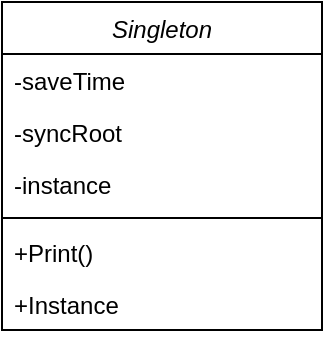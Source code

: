 <mxfile version="14.8.4" type="github" pages="6">
  <diagram id="C5RBs43oDa-KdzZeNtuy" name="Singleton">
    <mxGraphModel dx="1422" dy="794" grid="1" gridSize="10" guides="1" tooltips="1" connect="1" arrows="1" fold="1" page="1" pageScale="1" pageWidth="827" pageHeight="1169" math="0" shadow="0">
      <root>
        <mxCell id="WIyWlLk6GJQsqaUBKTNV-0" />
        <mxCell id="WIyWlLk6GJQsqaUBKTNV-1" parent="WIyWlLk6GJQsqaUBKTNV-0" />
        <mxCell id="zkfFHV4jXpPFQw0GAbJ--0" value="Singleton" style="swimlane;fontStyle=2;align=center;verticalAlign=top;childLayout=stackLayout;horizontal=1;startSize=26;horizontalStack=0;resizeParent=1;resizeLast=0;collapsible=1;marginBottom=0;rounded=0;shadow=0;strokeWidth=1;" parent="WIyWlLk6GJQsqaUBKTNV-1" vertex="1">
          <mxGeometry x="220" y="120" width="160" height="164" as="geometry">
            <mxRectangle x="230" y="140" width="160" height="26" as="alternateBounds" />
          </mxGeometry>
        </mxCell>
        <mxCell id="zkfFHV4jXpPFQw0GAbJ--1" value="-saveTime" style="text;align=left;verticalAlign=top;spacingLeft=4;spacingRight=4;overflow=hidden;rotatable=0;points=[[0,0.5],[1,0.5]];portConstraint=eastwest;" parent="zkfFHV4jXpPFQw0GAbJ--0" vertex="1">
          <mxGeometry y="26" width="160" height="26" as="geometry" />
        </mxCell>
        <mxCell id="JNXzacINeJs42wGsIOcy-0" value="-syncRoot" style="text;align=left;verticalAlign=top;spacingLeft=4;spacingRight=4;overflow=hidden;rotatable=0;points=[[0,0.5],[1,0.5]];portConstraint=eastwest;" parent="zkfFHV4jXpPFQw0GAbJ--0" vertex="1">
          <mxGeometry y="52" width="160" height="26" as="geometry" />
        </mxCell>
        <mxCell id="JNXzacINeJs42wGsIOcy-1" value="-instance" style="text;align=left;verticalAlign=top;spacingLeft=4;spacingRight=4;overflow=hidden;rotatable=0;points=[[0,0.5],[1,0.5]];portConstraint=eastwest;" parent="zkfFHV4jXpPFQw0GAbJ--0" vertex="1">
          <mxGeometry y="78" width="160" height="26" as="geometry" />
        </mxCell>
        <mxCell id="zkfFHV4jXpPFQw0GAbJ--4" value="" style="line;html=1;strokeWidth=1;align=left;verticalAlign=middle;spacingTop=-1;spacingLeft=3;spacingRight=3;rotatable=0;labelPosition=right;points=[];portConstraint=eastwest;" parent="zkfFHV4jXpPFQw0GAbJ--0" vertex="1">
          <mxGeometry y="104" width="160" height="8" as="geometry" />
        </mxCell>
        <mxCell id="zkfFHV4jXpPFQw0GAbJ--5" value="+Print()" style="text;align=left;verticalAlign=top;spacingLeft=4;spacingRight=4;overflow=hidden;rotatable=0;points=[[0,0.5],[1,0.5]];portConstraint=eastwest;" parent="zkfFHV4jXpPFQw0GAbJ--0" vertex="1">
          <mxGeometry y="112" width="160" height="26" as="geometry" />
        </mxCell>
        <mxCell id="JNXzacINeJs42wGsIOcy-2" value="+Instance" style="text;align=left;verticalAlign=top;spacingLeft=4;spacingRight=4;overflow=hidden;rotatable=0;points=[[0,0.5],[1,0.5]];portConstraint=eastwest;" parent="zkfFHV4jXpPFQw0GAbJ--0" vertex="1">
          <mxGeometry y="138" width="160" height="26" as="geometry" />
        </mxCell>
      </root>
    </mxGraphModel>
  </diagram>
  <diagram id="SrLaRqahK1l3UyqGNRpX" name="Command">
    <mxGraphModel dx="1422" dy="794" grid="1" gridSize="10" guides="1" tooltips="1" connect="1" arrows="1" fold="1" page="1" pageScale="1" pageWidth="827" pageHeight="1169" math="0" shadow="0">
      <root>
        <mxCell id="MGdW1ZvmIeZgl05iG-73-0" />
        <mxCell id="MGdW1ZvmIeZgl05iG-73-1" parent="MGdW1ZvmIeZgl05iG-73-0" />
        <mxCell id="MGdW1ZvmIeZgl05iG-73-2" value="Document&#xa;" style="swimlane;fontStyle=2;align=center;verticalAlign=top;childLayout=stackLayout;horizontal=1;startSize=26;horizontalStack=0;resizeParent=1;resizeLast=0;collapsible=1;marginBottom=0;rounded=0;shadow=0;strokeWidth=1;" parent="MGdW1ZvmIeZgl05iG-73-1" vertex="1">
          <mxGeometry x="245" y="230" width="160" height="112" as="geometry">
            <mxRectangle x="230" y="140" width="160" height="26" as="alternateBounds" />
          </mxGeometry>
        </mxCell>
        <mxCell id="MGdW1ZvmIeZgl05iG-73-3" value="" style="line;html=1;strokeWidth=1;align=left;verticalAlign=middle;spacingTop=-1;spacingLeft=3;spacingRight=3;rotatable=0;labelPosition=right;points=[];portConstraint=eastwest;" parent="MGdW1ZvmIeZgl05iG-73-2" vertex="1">
          <mxGeometry y="26" width="160" height="8" as="geometry" />
        </mxCell>
        <mxCell id="MGdW1ZvmIeZgl05iG-73-4" value="+Open()" style="text;align=left;verticalAlign=top;spacingLeft=4;spacingRight=4;overflow=hidden;rotatable=0;points=[[0,0.5],[1,0.5]];portConstraint=eastwest;" parent="MGdW1ZvmIeZgl05iG-73-2" vertex="1">
          <mxGeometry y="34" width="160" height="26" as="geometry" />
        </mxCell>
        <mxCell id="MGdW1ZvmIeZgl05iG-73-5" value="+Save()&#xa;" style="text;align=left;verticalAlign=top;spacingLeft=4;spacingRight=4;overflow=hidden;rotatable=0;points=[[0,0.5],[1,0.5]];portConstraint=eastwest;" parent="MGdW1ZvmIeZgl05iG-73-2" vertex="1">
          <mxGeometry y="60" width="160" height="26" as="geometry" />
        </mxCell>
        <mxCell id="MGdW1ZvmIeZgl05iG-73-6" value="+Close()&#xa;" style="text;align=left;verticalAlign=top;spacingLeft=4;spacingRight=4;overflow=hidden;rotatable=0;points=[[0,0.5],[1,0.5]];portConstraint=eastwest;" parent="MGdW1ZvmIeZgl05iG-73-2" vertex="1">
          <mxGeometry y="86" width="160" height="26" as="geometry" />
        </mxCell>
        <mxCell id="MGdW1ZvmIeZgl05iG-73-7" value="«interface»&#xa;ICommand" style="swimlane;fontStyle=2;align=center;verticalAlign=top;childLayout=stackLayout;horizontal=1;startSize=40;horizontalStack=0;resizeParent=1;resizeLast=0;collapsible=1;marginBottom=0;rounded=0;shadow=0;strokeWidth=1;" parent="MGdW1ZvmIeZgl05iG-73-1" vertex="1">
          <mxGeometry x="245" y="360" width="160" height="80" as="geometry">
            <mxRectangle x="230" y="140" width="160" height="26" as="alternateBounds" />
          </mxGeometry>
        </mxCell>
        <mxCell id="MGdW1ZvmIeZgl05iG-73-8" value="" style="line;html=1;strokeWidth=1;align=left;verticalAlign=middle;spacingTop=-1;spacingLeft=3;spacingRight=3;rotatable=0;labelPosition=right;points=[];portConstraint=eastwest;" parent="MGdW1ZvmIeZgl05iG-73-7" vertex="1">
          <mxGeometry y="40" width="160" height="8" as="geometry" />
        </mxCell>
        <mxCell id="MGdW1ZvmIeZgl05iG-73-9" value="Execute()" style="text;align=left;verticalAlign=top;spacingLeft=4;spacingRight=4;overflow=hidden;rotatable=0;points=[[0,0.5],[1,0.5]];portConstraint=eastwest;" parent="MGdW1ZvmIeZgl05iG-73-7" vertex="1">
          <mxGeometry y="48" width="160" height="26" as="geometry" />
        </mxCell>
        <mxCell id="MGdW1ZvmIeZgl05iG-73-10" value="OpenCommand" style="swimlane;fontStyle=2;align=center;verticalAlign=top;childLayout=stackLayout;horizontal=1;startSize=26;horizontalStack=0;resizeParent=1;resizeLast=0;collapsible=1;marginBottom=0;rounded=0;shadow=0;strokeWidth=1;" parent="MGdW1ZvmIeZgl05iG-73-1" vertex="1">
          <mxGeometry x="60" y="560" width="170" height="120" as="geometry">
            <mxRectangle x="230" y="140" width="160" height="26" as="alternateBounds" />
          </mxGeometry>
        </mxCell>
        <mxCell id="MGdW1ZvmIeZgl05iG-73-11" value="-document: Document" style="text;align=left;verticalAlign=top;spacingLeft=4;spacingRight=4;overflow=hidden;rotatable=0;points=[[0,0.5],[1,0.5]];portConstraint=eastwest;" parent="MGdW1ZvmIeZgl05iG-73-10" vertex="1">
          <mxGeometry y="26" width="170" height="26" as="geometry" />
        </mxCell>
        <mxCell id="MGdW1ZvmIeZgl05iG-73-12" value="" style="line;html=1;strokeWidth=1;align=left;verticalAlign=middle;spacingTop=-1;spacingLeft=3;spacingRight=3;rotatable=0;labelPosition=right;points=[];portConstraint=eastwest;" parent="MGdW1ZvmIeZgl05iG-73-10" vertex="1">
          <mxGeometry y="52" width="170" height="8" as="geometry" />
        </mxCell>
        <mxCell id="MGdW1ZvmIeZgl05iG-73-13" value="+OpenCommand(Document)" style="text;align=left;verticalAlign=top;spacingLeft=4;spacingRight=4;overflow=hidden;rotatable=0;points=[[0,0.5],[1,0.5]];portConstraint=eastwest;" parent="MGdW1ZvmIeZgl05iG-73-10" vertex="1">
          <mxGeometry y="60" width="170" height="26" as="geometry" />
        </mxCell>
        <mxCell id="MGdW1ZvmIeZgl05iG-73-14" value="+Execute()" style="text;align=left;verticalAlign=top;spacingLeft=4;spacingRight=4;overflow=hidden;rotatable=0;points=[[0,0.5],[1,0.5]];portConstraint=eastwest;" parent="MGdW1ZvmIeZgl05iG-73-10" vertex="1">
          <mxGeometry y="86" width="170" height="26" as="geometry" />
        </mxCell>
        <mxCell id="MGdW1ZvmIeZgl05iG-73-15" value="SaveCommand" style="swimlane;fontStyle=2;align=center;verticalAlign=top;childLayout=stackLayout;horizontal=1;startSize=26;horizontalStack=0;resizeParent=1;resizeLast=0;collapsible=1;marginBottom=0;rounded=0;shadow=0;strokeWidth=1;" parent="MGdW1ZvmIeZgl05iG-73-1" vertex="1">
          <mxGeometry x="240" y="560" width="170" height="120" as="geometry">
            <mxRectangle x="230" y="140" width="160" height="26" as="alternateBounds" />
          </mxGeometry>
        </mxCell>
        <mxCell id="MGdW1ZvmIeZgl05iG-73-16" value="-document: Document" style="text;align=left;verticalAlign=top;spacingLeft=4;spacingRight=4;overflow=hidden;rotatable=0;points=[[0,0.5],[1,0.5]];portConstraint=eastwest;" parent="MGdW1ZvmIeZgl05iG-73-15" vertex="1">
          <mxGeometry y="26" width="170" height="26" as="geometry" />
        </mxCell>
        <mxCell id="MGdW1ZvmIeZgl05iG-73-17" value="" style="line;html=1;strokeWidth=1;align=left;verticalAlign=middle;spacingTop=-1;spacingLeft=3;spacingRight=3;rotatable=0;labelPosition=right;points=[];portConstraint=eastwest;" parent="MGdW1ZvmIeZgl05iG-73-15" vertex="1">
          <mxGeometry y="52" width="170" height="8" as="geometry" />
        </mxCell>
        <mxCell id="MGdW1ZvmIeZgl05iG-73-18" value="+OpenCommand(Document)" style="text;align=left;verticalAlign=top;spacingLeft=4;spacingRight=4;overflow=hidden;rotatable=0;points=[[0,0.5],[1,0.5]];portConstraint=eastwest;" parent="MGdW1ZvmIeZgl05iG-73-15" vertex="1">
          <mxGeometry y="60" width="170" height="26" as="geometry" />
        </mxCell>
        <mxCell id="MGdW1ZvmIeZgl05iG-73-19" value="+Execute()" style="text;align=left;verticalAlign=top;spacingLeft=4;spacingRight=4;overflow=hidden;rotatable=0;points=[[0,0.5],[1,0.5]];portConstraint=eastwest;" parent="MGdW1ZvmIeZgl05iG-73-15" vertex="1">
          <mxGeometry y="86" width="170" height="26" as="geometry" />
        </mxCell>
        <mxCell id="MGdW1ZvmIeZgl05iG-73-20" value="CloseCommand" style="swimlane;fontStyle=2;align=center;verticalAlign=top;childLayout=stackLayout;horizontal=1;startSize=26;horizontalStack=0;resizeParent=1;resizeLast=0;collapsible=1;marginBottom=0;rounded=0;shadow=0;strokeWidth=1;" parent="MGdW1ZvmIeZgl05iG-73-1" vertex="1">
          <mxGeometry x="430" y="560" width="170" height="120" as="geometry">
            <mxRectangle x="230" y="140" width="160" height="26" as="alternateBounds" />
          </mxGeometry>
        </mxCell>
        <mxCell id="MGdW1ZvmIeZgl05iG-73-21" value="-document: Document" style="text;align=left;verticalAlign=top;spacingLeft=4;spacingRight=4;overflow=hidden;rotatable=0;points=[[0,0.5],[1,0.5]];portConstraint=eastwest;" parent="MGdW1ZvmIeZgl05iG-73-20" vertex="1">
          <mxGeometry y="26" width="170" height="26" as="geometry" />
        </mxCell>
        <mxCell id="MGdW1ZvmIeZgl05iG-73-22" value="" style="line;html=1;strokeWidth=1;align=left;verticalAlign=middle;spacingTop=-1;spacingLeft=3;spacingRight=3;rotatable=0;labelPosition=right;points=[];portConstraint=eastwest;" parent="MGdW1ZvmIeZgl05iG-73-20" vertex="1">
          <mxGeometry y="52" width="170" height="8" as="geometry" />
        </mxCell>
        <mxCell id="MGdW1ZvmIeZgl05iG-73-23" value="+OpenCommand(Document)" style="text;align=left;verticalAlign=top;spacingLeft=4;spacingRight=4;overflow=hidden;rotatable=0;points=[[0,0.5],[1,0.5]];portConstraint=eastwest;" parent="MGdW1ZvmIeZgl05iG-73-20" vertex="1">
          <mxGeometry y="60" width="170" height="26" as="geometry" />
        </mxCell>
        <mxCell id="MGdW1ZvmIeZgl05iG-73-24" value="+Execute()" style="text;align=left;verticalAlign=top;spacingLeft=4;spacingRight=4;overflow=hidden;rotatable=0;points=[[0,0.5],[1,0.5]];portConstraint=eastwest;" parent="MGdW1ZvmIeZgl05iG-73-20" vertex="1">
          <mxGeometry y="86" width="170" height="26" as="geometry" />
        </mxCell>
        <mxCell id="MGdW1ZvmIeZgl05iG-73-25" value="MenuOptions" style="swimlane;fontStyle=2;align=center;verticalAlign=top;childLayout=stackLayout;horizontal=1;startSize=26;horizontalStack=0;resizeParent=1;resizeLast=0;collapsible=1;marginBottom=0;rounded=0;shadow=0;strokeWidth=1;" parent="MGdW1ZvmIeZgl05iG-73-1" vertex="1">
          <mxGeometry x="30" y="305" width="170" height="190" as="geometry">
            <mxRectangle x="230" y="140" width="160" height="26" as="alternateBounds" />
          </mxGeometry>
        </mxCell>
        <mxCell id="MGdW1ZvmIeZgl05iG-73-26" value="-openCommand: ICommand" style="text;align=left;verticalAlign=top;spacingLeft=4;spacingRight=4;overflow=hidden;rotatable=0;points=[[0,0.5],[1,0.5]];portConstraint=eastwest;" parent="MGdW1ZvmIeZgl05iG-73-25" vertex="1">
          <mxGeometry y="26" width="170" height="26" as="geometry" />
        </mxCell>
        <mxCell id="MGdW1ZvmIeZgl05iG-73-27" value="-saveCommand: ICommand" style="text;align=left;verticalAlign=top;spacingLeft=4;spacingRight=4;overflow=hidden;rotatable=0;points=[[0,0.5],[1,0.5]];portConstraint=eastwest;" parent="MGdW1ZvmIeZgl05iG-73-25" vertex="1">
          <mxGeometry y="52" width="170" height="26" as="geometry" />
        </mxCell>
        <mxCell id="MGdW1ZvmIeZgl05iG-73-28" value="-closeCommand: ICommand" style="text;align=left;verticalAlign=top;spacingLeft=4;spacingRight=4;overflow=hidden;rotatable=0;points=[[0,0.5],[1,0.5]];portConstraint=eastwest;" parent="MGdW1ZvmIeZgl05iG-73-25" vertex="1">
          <mxGeometry y="78" width="170" height="26" as="geometry" />
        </mxCell>
        <mxCell id="MGdW1ZvmIeZgl05iG-73-29" value="" style="line;html=1;strokeWidth=1;align=left;verticalAlign=middle;spacingTop=-1;spacingLeft=3;spacingRight=3;rotatable=0;labelPosition=right;points=[];portConstraint=eastwest;" parent="MGdW1ZvmIeZgl05iG-73-25" vertex="1">
          <mxGeometry y="104" width="170" height="8" as="geometry" />
        </mxCell>
        <mxCell id="MGdW1ZvmIeZgl05iG-73-30" value="+clickOpen()" style="text;align=left;verticalAlign=top;spacingLeft=4;spacingRight=4;overflow=hidden;rotatable=0;points=[[0,0.5],[1,0.5]];portConstraint=eastwest;" parent="MGdW1ZvmIeZgl05iG-73-25" vertex="1">
          <mxGeometry y="112" width="170" height="26" as="geometry" />
        </mxCell>
        <mxCell id="MGdW1ZvmIeZgl05iG-73-31" value="+clickSave()" style="text;align=left;verticalAlign=top;spacingLeft=4;spacingRight=4;overflow=hidden;rotatable=0;points=[[0,0.5],[1,0.5]];portConstraint=eastwest;" parent="MGdW1ZvmIeZgl05iG-73-25" vertex="1">
          <mxGeometry y="138" width="170" height="26" as="geometry" />
        </mxCell>
        <mxCell id="MGdW1ZvmIeZgl05iG-73-32" value="+clickClose()" style="text;align=left;verticalAlign=top;spacingLeft=4;spacingRight=4;overflow=hidden;rotatable=0;points=[[0,0.5],[1,0.5]];portConstraint=eastwest;" parent="MGdW1ZvmIeZgl05iG-73-25" vertex="1">
          <mxGeometry y="164" width="170" height="26" as="geometry" />
        </mxCell>
        <mxCell id="S-EJR7NQrCfKEABUFa2e-45" value="" style="endArrow=block;endSize=16;endFill=0;html=1;entryX=0.5;entryY=1;entryDx=0;entryDy=0;" parent="MGdW1ZvmIeZgl05iG-73-1" target="MGdW1ZvmIeZgl05iG-73-7" edge="1">
          <mxGeometry width="160" relative="1" as="geometry">
            <mxPoint x="324.5" y="560" as="sourcePoint" />
            <mxPoint x="324.5" y="492" as="targetPoint" />
            <Array as="points" />
          </mxGeometry>
        </mxCell>
        <mxCell id="S-EJR7NQrCfKEABUFa2e-50" value="" style="endArrow=none;html=1;exitX=0.5;exitY=0;exitDx=0;exitDy=0;" parent="MGdW1ZvmIeZgl05iG-73-1" source="MGdW1ZvmIeZgl05iG-73-10" edge="1">
          <mxGeometry width="50" height="50" relative="1" as="geometry">
            <mxPoint x="200" y="520" as="sourcePoint" />
            <mxPoint x="330" y="530" as="targetPoint" />
            <Array as="points">
              <mxPoint x="145" y="530" />
            </Array>
          </mxGeometry>
        </mxCell>
        <mxCell id="S-EJR7NQrCfKEABUFa2e-51" value="" style="endArrow=none;html=1;exitX=0.5;exitY=0;exitDx=0;exitDy=0;" parent="MGdW1ZvmIeZgl05iG-73-1" source="MGdW1ZvmIeZgl05iG-73-20" edge="1">
          <mxGeometry width="50" height="50" relative="1" as="geometry">
            <mxPoint x="210" y="570" as="sourcePoint" />
            <mxPoint x="320" y="530" as="targetPoint" />
            <Array as="points">
              <mxPoint x="515" y="530" />
            </Array>
          </mxGeometry>
        </mxCell>
        <mxCell id="S-EJR7NQrCfKEABUFa2e-55" value="" style="endArrow=classic;html=1;entryX=0;entryY=0.5;entryDx=0;entryDy=0;" parent="MGdW1ZvmIeZgl05iG-73-1" target="MGdW1ZvmIeZgl05iG-73-7" edge="1">
          <mxGeometry width="50" height="50" relative="1" as="geometry">
            <mxPoint x="200" y="400" as="sourcePoint" />
            <mxPoint x="580" y="360" as="targetPoint" />
          </mxGeometry>
        </mxCell>
        <mxCell id="S-EJR7NQrCfKEABUFa2e-56" value="" style="endArrow=classic;html=1;entryX=0;entryY=0.5;entryDx=0;entryDy=0;exitX=1;exitY=0.5;exitDx=0;exitDy=0;" parent="MGdW1ZvmIeZgl05iG-73-1" source="MGdW1ZvmIeZgl05iG-73-28" target="MGdW1ZvmIeZgl05iG-73-5" edge="1">
          <mxGeometry width="50" height="50" relative="1" as="geometry">
            <mxPoint x="210" y="410" as="sourcePoint" />
            <mxPoint x="255" y="410" as="targetPoint" />
          </mxGeometry>
        </mxCell>
      </root>
    </mxGraphModel>
  </diagram>
  <diagram id="332JRfF0PcjstXSknpk4" name="Adapter">
    <mxGraphModel dx="1422" dy="794" grid="1" gridSize="10" guides="1" tooltips="1" connect="1" arrows="1" fold="1" page="1" pageScale="1" pageWidth="827" pageHeight="1169" math="0" shadow="0">
      <root>
        <mxCell id="MmsAoQdRRkzoAR6T8puN-0" />
        <mxCell id="MmsAoQdRRkzoAR6T8puN-1" parent="MmsAoQdRRkzoAR6T8puN-0" />
        <mxCell id="iWkzREyZzLJdXb23H4_A-0" value="Car" style="swimlane;fontStyle=2;align=center;verticalAlign=top;childLayout=stackLayout;horizontal=1;startSize=26;horizontalStack=0;resizeParent=1;resizeLast=0;collapsible=1;marginBottom=0;rounded=0;shadow=0;strokeWidth=1;" parent="MmsAoQdRRkzoAR6T8puN-1" vertex="1">
          <mxGeometry x="300" y="205" width="160" height="60" as="geometry">
            <mxRectangle x="230" y="140" width="160" height="26" as="alternateBounds" />
          </mxGeometry>
        </mxCell>
        <mxCell id="iWkzREyZzLJdXb23H4_A-1" value="" style="line;html=1;strokeWidth=1;align=left;verticalAlign=middle;spacingTop=-1;spacingLeft=3;spacingRight=3;rotatable=0;labelPosition=right;points=[];portConstraint=eastwest;" parent="iWkzREyZzLJdXb23H4_A-0" vertex="1">
          <mxGeometry y="26" width="160" height="8" as="geometry" />
        </mxCell>
        <mxCell id="iWkzREyZzLJdXb23H4_A-2" value="+GasPedal()" style="text;align=left;verticalAlign=top;spacingLeft=4;spacingRight=4;overflow=hidden;rotatable=0;points=[[0,0.5],[1,0.5]];portConstraint=eastwest;" parent="iWkzREyZzLJdXb23H4_A-0" vertex="1">
          <mxGeometry y="34" width="160" height="26" as="geometry" />
        </mxCell>
        <mxCell id="iWkzREyZzLJdXb23H4_A-5" value="«interface»&#xa;ITransport" style="swimlane;fontStyle=2;align=center;verticalAlign=top;childLayout=stackLayout;horizontal=1;startSize=40;horizontalStack=0;resizeParent=1;resizeLast=0;collapsible=1;marginBottom=0;rounded=0;shadow=0;strokeWidth=1;" parent="MmsAoQdRRkzoAR6T8puN-1" vertex="1">
          <mxGeometry x="52" y="60" width="165" height="80" as="geometry">
            <mxRectangle x="245" y="360" width="160" height="26" as="alternateBounds" />
          </mxGeometry>
        </mxCell>
        <mxCell id="iWkzREyZzLJdXb23H4_A-6" value="" style="line;html=1;strokeWidth=1;align=left;verticalAlign=middle;spacingTop=-1;spacingLeft=3;spacingRight=3;rotatable=0;labelPosition=right;points=[];portConstraint=eastwest;" parent="iWkzREyZzLJdXb23H4_A-5" vertex="1">
          <mxGeometry y="40" width="165" height="8" as="geometry" />
        </mxCell>
        <mxCell id="iWkzREyZzLJdXb23H4_A-7" value="Commute()" style="text;align=left;verticalAlign=top;spacingLeft=4;spacingRight=4;overflow=hidden;rotatable=0;points=[[0,0.5],[1,0.5]];portConstraint=eastwest;" parent="iWkzREyZzLJdXb23H4_A-5" vertex="1">
          <mxGeometry y="48" width="165" height="26" as="geometry" />
        </mxCell>
        <mxCell id="iWkzREyZzLJdXb23H4_A-23" value="Adapter" style="swimlane;fontStyle=2;align=center;verticalAlign=top;childLayout=stackLayout;horizontal=1;startSize=26;horizontalStack=0;resizeParent=1;resizeLast=0;collapsible=1;marginBottom=0;rounded=0;shadow=0;strokeWidth=1;" parent="MmsAoQdRRkzoAR6T8puN-1" vertex="1">
          <mxGeometry x="50" y="180" width="165" height="86" as="geometry">
            <mxRectangle x="230" y="140" width="160" height="26" as="alternateBounds" />
          </mxGeometry>
        </mxCell>
        <mxCell id="iWkzREyZzLJdXb23H4_A-24" value="-_car: Car" style="text;align=left;verticalAlign=top;spacingLeft=4;spacingRight=4;overflow=hidden;rotatable=0;points=[[0,0.5],[1,0.5]];portConstraint=eastwest;" parent="iWkzREyZzLJdXb23H4_A-23" vertex="1">
          <mxGeometry y="26" width="165" height="26" as="geometry" />
        </mxCell>
        <mxCell id="iWkzREyZzLJdXb23H4_A-27" value="" style="line;html=1;strokeWidth=1;align=left;verticalAlign=middle;spacingTop=-1;spacingLeft=3;spacingRight=3;rotatable=0;labelPosition=right;points=[];portConstraint=eastwest;" parent="iWkzREyZzLJdXb23H4_A-23" vertex="1">
          <mxGeometry y="52" width="165" height="8" as="geometry" />
        </mxCell>
        <mxCell id="iWkzREyZzLJdXb23H4_A-28" value="+Commute()" style="text;align=left;verticalAlign=top;spacingLeft=4;spacingRight=4;overflow=hidden;rotatable=0;points=[[0,0.5],[1,0.5]];portConstraint=eastwest;" parent="iWkzREyZzLJdXb23H4_A-23" vertex="1">
          <mxGeometry y="60" width="165" height="26" as="geometry" />
        </mxCell>
        <mxCell id="iWkzREyZzLJdXb23H4_A-35" value="" style="endArrow=classic;html=1;exitX=1.006;exitY=1.192;exitDx=0;exitDy=0;exitPerimeter=0;entryX=0.013;entryY=0.75;entryDx=0;entryDy=0;entryPerimeter=0;" parent="MmsAoQdRRkzoAR6T8puN-1" source="iWkzREyZzLJdXb23H4_A-24" target="iWkzREyZzLJdXb23H4_A-1" edge="1">
          <mxGeometry width="50" height="50" relative="1" as="geometry">
            <mxPoint x="262" y="227" as="sourcePoint" />
            <mxPoint x="292" y="237" as="targetPoint" />
            <Array as="points">
              <mxPoint x="282" y="237" />
            </Array>
          </mxGeometry>
        </mxCell>
        <mxCell id="bIwjgXOtLD9U9RLKDJg2-0" value="" style="endArrow=block;endSize=16;endFill=0;html=1;exitX=0.5;exitY=0;exitDx=0;exitDy=0;" parent="MmsAoQdRRkzoAR6T8puN-1" source="iWkzREyZzLJdXb23H4_A-23" edge="1">
          <mxGeometry width="160" relative="1" as="geometry">
            <mxPoint x="72" y="380" as="sourcePoint" />
            <mxPoint x="132" y="140" as="targetPoint" />
            <Array as="points" />
          </mxGeometry>
        </mxCell>
      </root>
    </mxGraphModel>
  </diagram>
  <diagram id="7xajYtw11GJKrC-s0_js" name="Proxy">
    <mxGraphModel dx="1422" dy="794" grid="1" gridSize="10" guides="1" tooltips="1" connect="1" arrows="1" fold="1" page="1" pageScale="1" pageWidth="827" pageHeight="1169" math="0" shadow="0">
      <root>
        <mxCell id="VsYg46HIN2JfduGmSWCq-0" />
        <mxCell id="VsYg46HIN2JfduGmSWCq-1" parent="VsYg46HIN2JfduGmSWCq-0" />
        <mxCell id="vB5369gr0kL4pvITlFEv-30" value="Proxy" style="swimlane;fontStyle=2;align=center;verticalAlign=top;childLayout=stackLayout;horizontal=1;startSize=26;horizontalStack=0;resizeParent=1;resizeLast=0;collapsible=1;marginBottom=0;rounded=0;shadow=0;strokeWidth=1;" parent="VsYg46HIN2JfduGmSWCq-1" vertex="1">
          <mxGeometry x="244" y="440" width="170" height="86" as="geometry">
            <mxRectangle x="230" y="140" width="160" height="26" as="alternateBounds" />
          </mxGeometry>
        </mxCell>
        <mxCell id="vB5369gr0kL4pvITlFEv-31" value="-service1:IService" style="text;align=left;verticalAlign=top;spacingLeft=4;spacingRight=4;overflow=hidden;rotatable=0;points=[[0,0.5],[1,0.5]];portConstraint=eastwest;" parent="vB5369gr0kL4pvITlFEv-30" vertex="1">
          <mxGeometry y="26" width="170" height="26" as="geometry" />
        </mxCell>
        <mxCell id="vB5369gr0kL4pvITlFEv-32" value="" style="line;html=1;strokeWidth=1;align=left;verticalAlign=middle;spacingTop=-1;spacingLeft=3;spacingRight=3;rotatable=0;labelPosition=right;points=[];portConstraint=eastwest;" parent="vB5369gr0kL4pvITlFEv-30" vertex="1">
          <mxGeometry y="52" width="170" height="8" as="geometry" />
        </mxCell>
        <mxCell id="vB5369gr0kL4pvITlFEv-34" value="+Process()" style="text;align=left;verticalAlign=top;spacingLeft=4;spacingRight=4;overflow=hidden;rotatable=0;points=[[0,0.5],[1,0.5]];portConstraint=eastwest;" parent="vB5369gr0kL4pvITlFEv-30" vertex="1">
          <mxGeometry y="60" width="170" height="26" as="geometry" />
        </mxCell>
        <mxCell id="hbYYKnfMO5BWkC4R9fgh-0" value="«interface»&#xa;IService" style="swimlane;fontStyle=2;align=center;verticalAlign=top;childLayout=stackLayout;horizontal=1;startSize=40;horizontalStack=0;resizeParent=1;resizeLast=0;collapsible=1;marginBottom=0;rounded=0;shadow=0;strokeWidth=1;" parent="VsYg46HIN2JfduGmSWCq-1" vertex="1">
          <mxGeometry x="134" y="290" width="160" height="80" as="geometry">
            <mxRectangle x="230" y="140" width="160" height="26" as="alternateBounds" />
          </mxGeometry>
        </mxCell>
        <mxCell id="hbYYKnfMO5BWkC4R9fgh-1" value="" style="line;html=1;strokeWidth=1;align=left;verticalAlign=middle;spacingTop=-1;spacingLeft=3;spacingRight=3;rotatable=0;labelPosition=right;points=[];portConstraint=eastwest;" parent="hbYYKnfMO5BWkC4R9fgh-0" vertex="1">
          <mxGeometry y="40" width="160" height="8" as="geometry" />
        </mxCell>
        <mxCell id="hbYYKnfMO5BWkC4R9fgh-2" value="Process()" style="text;align=left;verticalAlign=top;spacingLeft=4;spacingRight=4;overflow=hidden;rotatable=0;points=[[0,0.5],[1,0.5]];portConstraint=eastwest;" parent="hbYYKnfMO5BWkC4R9fgh-0" vertex="1">
          <mxGeometry y="48" width="160" height="26" as="geometry" />
        </mxCell>
        <mxCell id="-zw6byGXtjNxEJDVSF1f-0" value="Service" style="swimlane;fontStyle=2;align=center;verticalAlign=top;childLayout=stackLayout;horizontal=1;startSize=26;horizontalStack=0;resizeParent=1;resizeLast=0;collapsible=1;marginBottom=0;rounded=0;shadow=0;strokeWidth=1;" parent="VsYg46HIN2JfduGmSWCq-1" vertex="1">
          <mxGeometry x="14" y="449" width="170" height="60" as="geometry">
            <mxRectangle x="230" y="140" width="160" height="26" as="alternateBounds" />
          </mxGeometry>
        </mxCell>
        <mxCell id="-zw6byGXtjNxEJDVSF1f-2" value="" style="line;html=1;strokeWidth=1;align=left;verticalAlign=middle;spacingTop=-1;spacingLeft=3;spacingRight=3;rotatable=0;labelPosition=right;points=[];portConstraint=eastwest;" parent="-zw6byGXtjNxEJDVSF1f-0" vertex="1">
          <mxGeometry y="26" width="170" height="8" as="geometry" />
        </mxCell>
        <mxCell id="-zw6byGXtjNxEJDVSF1f-3" value="+Process()" style="text;align=left;verticalAlign=top;spacingLeft=4;spacingRight=4;overflow=hidden;rotatable=0;points=[[0,0.5],[1,0.5]];portConstraint=eastwest;" parent="-zw6byGXtjNxEJDVSF1f-0" vertex="1">
          <mxGeometry y="34" width="170" height="26" as="geometry" />
        </mxCell>
        <mxCell id="-zw6byGXtjNxEJDVSF1f-4" value="" style="endArrow=classic;html=1;exitX=0;exitY=0.5;exitDx=0;exitDy=0;entryX=1;entryY=0.5;entryDx=0;entryDy=0;" parent="VsYg46HIN2JfduGmSWCq-1" source="vB5369gr0kL4pvITlFEv-31" target="-zw6byGXtjNxEJDVSF1f-0" edge="1">
          <mxGeometry width="50" height="50" relative="1" as="geometry">
            <mxPoint x="164" y="410" as="sourcePoint" />
            <mxPoint x="214" y="360" as="targetPoint" />
          </mxGeometry>
        </mxCell>
        <mxCell id="-zw6byGXtjNxEJDVSF1f-5" value="delegate" style="text;html=1;align=center;verticalAlign=middle;resizable=0;points=[];autosize=1;strokeColor=none;" parent="VsYg46HIN2JfduGmSWCq-1" vertex="1">
          <mxGeometry x="184" y="460" width="60" height="20" as="geometry" />
        </mxCell>
        <mxCell id="PtRJpupr87zqkq1QSQjB-0" value="" style="endArrow=block;endSize=16;endFill=0;html=1;exitX=0.5;exitY=0;exitDx=0;exitDy=0;entryX=0;entryY=0.5;entryDx=0;entryDy=0;" parent="VsYg46HIN2JfduGmSWCq-1" source="-zw6byGXtjNxEJDVSF1f-0" target="hbYYKnfMO5BWkC4R9fgh-2" edge="1">
          <mxGeometry width="160" relative="1" as="geometry">
            <mxPoint x="224.5" y="404" as="sourcePoint" />
            <mxPoint x="224" y="364" as="targetPoint" />
            <Array as="points">
              <mxPoint x="100" y="450" />
              <mxPoint x="100" y="351" />
            </Array>
          </mxGeometry>
        </mxCell>
        <mxCell id="PtRJpupr87zqkq1QSQjB-1" value="" style="endArrow=block;endSize=16;endFill=0;html=1;exitX=0.5;exitY=0;exitDx=0;exitDy=0;entryX=1;entryY=0.5;entryDx=0;entryDy=0;" parent="VsYg46HIN2JfduGmSWCq-1" source="vB5369gr0kL4pvITlFEv-30" target="hbYYKnfMO5BWkC4R9fgh-2" edge="1">
          <mxGeometry width="160" relative="1" as="geometry">
            <mxPoint x="350" y="459" as="sourcePoint" />
            <mxPoint x="385" y="361" as="targetPoint" />
            <Array as="points">
              <mxPoint x="330" y="351" />
            </Array>
          </mxGeometry>
        </mxCell>
      </root>
    </mxGraphModel>
  </diagram>
  <diagram id="Tu3FdW1fdfDj_Ybz0-vE" name="Facade">
    <mxGraphModel dx="1422" dy="794" grid="1" gridSize="10" guides="1" tooltips="1" connect="1" arrows="1" fold="1" page="1" pageScale="1" pageWidth="827" pageHeight="1169" math="0" shadow="0">
      <root>
        <mxCell id="4oh3HhHIEgGhIqvK5oK1-0" />
        <mxCell id="4oh3HhHIEgGhIqvK5oK1-1" parent="4oh3HhHIEgGhIqvK5oK1-0" />
        <mxCell id="ST7vXLqqPa9RbwA_NZuJ-5" value="«interface»&#xa;IItem" style="swimlane;fontStyle=2;align=center;verticalAlign=top;childLayout=stackLayout;horizontal=1;startSize=40;horizontalStack=0;resizeParent=1;resizeLast=0;collapsible=1;marginBottom=0;rounded=0;shadow=0;strokeWidth=1;" vertex="1" parent="4oh3HhHIEgGhIqvK5oK1-1">
          <mxGeometry x="334" y="100" width="160" height="80" as="geometry">
            <mxRectangle x="230" y="140" width="160" height="26" as="alternateBounds" />
          </mxGeometry>
        </mxCell>
        <mxCell id="ST7vXLqqPa9RbwA_NZuJ-6" value="" style="line;html=1;strokeWidth=1;align=left;verticalAlign=middle;spacingTop=-1;spacingLeft=3;spacingRight=3;rotatable=0;labelPosition=right;points=[];portConstraint=eastwest;" vertex="1" parent="ST7vXLqqPa9RbwA_NZuJ-5">
          <mxGeometry y="40" width="160" height="8" as="geometry" />
        </mxCell>
        <mxCell id="ST7vXLqqPa9RbwA_NZuJ-7" value="GetWeight()" style="text;align=left;verticalAlign=top;spacingLeft=4;spacingRight=4;overflow=hidden;rotatable=0;points=[[0,0.5],[1,0.5]];portConstraint=eastwest;" vertex="1" parent="ST7vXLqqPa9RbwA_NZuJ-5">
          <mxGeometry y="48" width="160" height="26" as="geometry" />
        </mxCell>
        <mxCell id="ST7vXLqqPa9RbwA_NZuJ-8" value="Electronics" style="swimlane;fontStyle=2;align=center;verticalAlign=top;childLayout=stackLayout;horizontal=1;startSize=26;horizontalStack=0;resizeParent=1;resizeLast=0;collapsible=1;marginBottom=0;rounded=0;shadow=0;strokeWidth=1;" vertex="1" parent="4oh3HhHIEgGhIqvK5oK1-1">
          <mxGeometry x="134" y="347.5" width="200" height="90" as="geometry">
            <mxRectangle x="230" y="140" width="160" height="26" as="alternateBounds" />
          </mxGeometry>
        </mxCell>
        <mxCell id="ST7vXLqqPa9RbwA_NZuJ-9" value="-electronics: Dictionary&lt;string, int&gt;" style="text;align=left;verticalAlign=top;spacingLeft=4;spacingRight=4;overflow=hidden;rotatable=0;points=[[0,0.5],[1,0.5]];portConstraint=eastwest;" vertex="1" parent="ST7vXLqqPa9RbwA_NZuJ-8">
          <mxGeometry y="26" width="200" height="26" as="geometry" />
        </mxCell>
        <mxCell id="ST7vXLqqPa9RbwA_NZuJ-10" value="" style="line;html=1;strokeWidth=1;align=left;verticalAlign=middle;spacingTop=-1;spacingLeft=3;spacingRight=3;rotatable=0;labelPosition=right;points=[];portConstraint=eastwest;" vertex="1" parent="ST7vXLqqPa9RbwA_NZuJ-8">
          <mxGeometry y="52" width="200" height="8" as="geometry" />
        </mxCell>
        <mxCell id="ST7vXLqqPa9RbwA_NZuJ-11" value="+GetWeight(string)" style="text;align=left;verticalAlign=top;spacingLeft=4;spacingRight=4;overflow=hidden;rotatable=0;points=[[0,0.5],[1,0.5]];portConstraint=eastwest;" vertex="1" parent="ST7vXLqqPa9RbwA_NZuJ-8">
          <mxGeometry y="60" width="200" height="26" as="geometry" />
        </mxCell>
        <mxCell id="ST7vXLqqPa9RbwA_NZuJ-23" value="Facade" style="swimlane;fontStyle=2;align=center;verticalAlign=top;childLayout=stackLayout;horizontal=1;startSize=26;horizontalStack=0;resizeParent=1;resizeLast=0;collapsible=1;marginBottom=0;rounded=0;shadow=0;strokeWidth=1;" vertex="1" parent="4oh3HhHIEgGhIqvK5oK1-1">
          <mxGeometry x="329" y="520" width="170" height="145" as="geometry">
            <mxRectangle x="230" y="140" width="160" height="26" as="alternateBounds" />
          </mxGeometry>
        </mxCell>
        <mxCell id="ST7vXLqqPa9RbwA_NZuJ-24" value="-myBag: Bag" style="text;align=left;verticalAlign=top;spacingLeft=4;spacingRight=4;overflow=hidden;rotatable=0;points=[[0,0.5],[1,0.5]];portConstraint=eastwest;" vertex="1" parent="ST7vXLqqPa9RbwA_NZuJ-23">
          <mxGeometry y="26" width="170" height="24" as="geometry" />
        </mxCell>
        <mxCell id="ST7vXLqqPa9RbwA_NZuJ-25" value="-electronics: Electronics" style="text;align=left;verticalAlign=top;spacingLeft=4;spacingRight=4;overflow=hidden;rotatable=0;points=[[0,0.5],[1,0.5]];portConstraint=eastwest;" vertex="1" parent="ST7vXLqqPa9RbwA_NZuJ-23">
          <mxGeometry y="50" width="170" height="26" as="geometry" />
        </mxCell>
        <mxCell id="ST7vXLqqPa9RbwA_NZuJ-26" value="-food: Food" style="text;align=left;verticalAlign=top;spacingLeft=4;spacingRight=4;overflow=hidden;rotatable=0;points=[[0,0.5],[1,0.5]];portConstraint=eastwest;" vertex="1" parent="ST7vXLqqPa9RbwA_NZuJ-23">
          <mxGeometry y="76" width="170" height="26" as="geometry" />
        </mxCell>
        <mxCell id="ST7vXLqqPa9RbwA_NZuJ-27" value="" style="line;html=1;strokeWidth=1;align=left;verticalAlign=middle;spacingTop=-1;spacingLeft=3;spacingRight=3;rotatable=0;labelPosition=right;points=[];portConstraint=eastwest;" vertex="1" parent="ST7vXLqqPa9RbwA_NZuJ-23">
          <mxGeometry y="102" width="170" height="8" as="geometry" />
        </mxCell>
        <mxCell id="ST7vXLqqPa9RbwA_NZuJ-28" value="+trvelReady()" style="text;align=left;verticalAlign=top;spacingLeft=4;spacingRight=4;overflow=hidden;rotatable=0;points=[[0,0.5],[1,0.5]];portConstraint=eastwest;" vertex="1" parent="ST7vXLqqPa9RbwA_NZuJ-23">
          <mxGeometry y="110" width="170" height="26" as="geometry" />
        </mxCell>
        <mxCell id="ST7vXLqqPa9RbwA_NZuJ-31" value="" style="endArrow=block;endSize=16;endFill=0;html=1;entryX=1;entryY=0.5;entryDx=0;entryDy=0;exitX=0.5;exitY=0;exitDx=0;exitDy=0;" edge="1" parent="4oh3HhHIEgGhIqvK5oK1-1" target="ST7vXLqqPa9RbwA_NZuJ-5" source="ST7vXLqqPa9RbwA_NZuJ-37">
          <mxGeometry width="160" relative="1" as="geometry">
            <mxPoint x="308.5" y="347.5" as="sourcePoint" />
            <mxPoint x="308.5" y="279.5" as="targetPoint" />
            <Array as="points">
              <mxPoint x="594" y="187.5" />
              <mxPoint x="594" y="140.5" />
            </Array>
          </mxGeometry>
        </mxCell>
        <mxCell id="ST7vXLqqPa9RbwA_NZuJ-37" value="Food" style="swimlane;fontStyle=2;align=center;verticalAlign=top;childLayout=stackLayout;horizontal=1;startSize=26;horizontalStack=0;resizeParent=1;resizeLast=0;collapsible=1;marginBottom=0;rounded=0;shadow=0;strokeWidth=1;" vertex="1" parent="4oh3HhHIEgGhIqvK5oK1-1">
          <mxGeometry x="494" y="347.5" width="200" height="90" as="geometry">
            <mxRectangle x="230" y="140" width="160" height="26" as="alternateBounds" />
          </mxGeometry>
        </mxCell>
        <mxCell id="ST7vXLqqPa9RbwA_NZuJ-38" value="-food: Dictionary&lt;string, int&gt;" style="text;align=left;verticalAlign=top;spacingLeft=4;spacingRight=4;overflow=hidden;rotatable=0;points=[[0,0.5],[1,0.5]];portConstraint=eastwest;" vertex="1" parent="ST7vXLqqPa9RbwA_NZuJ-37">
          <mxGeometry y="26" width="200" height="24" as="geometry" />
        </mxCell>
        <mxCell id="ST7vXLqqPa9RbwA_NZuJ-39" value="" style="line;html=1;strokeWidth=1;align=left;verticalAlign=middle;spacingTop=-1;spacingLeft=3;spacingRight=3;rotatable=0;labelPosition=right;points=[];portConstraint=eastwest;" vertex="1" parent="ST7vXLqqPa9RbwA_NZuJ-37">
          <mxGeometry y="50" width="200" height="8" as="geometry" />
        </mxCell>
        <mxCell id="ST7vXLqqPa9RbwA_NZuJ-40" value="+GetWeight(string)" style="text;align=left;verticalAlign=top;spacingLeft=4;spacingRight=4;overflow=hidden;rotatable=0;points=[[0,0.5],[1,0.5]];portConstraint=eastwest;" vertex="1" parent="ST7vXLqqPa9RbwA_NZuJ-37">
          <mxGeometry y="58" width="200" height="26" as="geometry" />
        </mxCell>
        <mxCell id="ST7vXLqqPa9RbwA_NZuJ-41" value="" style="endArrow=block;endSize=16;endFill=0;html=1;entryX=0;entryY=0.5;entryDx=0;entryDy=0;exitX=0.5;exitY=0;exitDx=0;exitDy=0;" edge="1" parent="4oh3HhHIEgGhIqvK5oK1-1" source="ST7vXLqqPa9RbwA_NZuJ-8" target="ST7vXLqqPa9RbwA_NZuJ-5">
          <mxGeometry width="160" relative="1" as="geometry">
            <mxPoint x="384" y="425" as="sourcePoint" />
            <mxPoint x="284" y="217.5" as="targetPoint" />
            <Array as="points">
              <mxPoint x="234" y="247.5" />
              <mxPoint x="234" y="140.5" />
            </Array>
          </mxGeometry>
        </mxCell>
        <mxCell id="iFkgMpHvSVo2pIHOzNSG-1" value="" style="endArrow=classic;html=1;entryX=0.5;entryY=1;entryDx=0;entryDy=0;exitX=0;exitY=0.5;exitDx=0;exitDy=0;" edge="1" parent="4oh3HhHIEgGhIqvK5oK1-1" source="ST7vXLqqPa9RbwA_NZuJ-25" target="ST7vXLqqPa9RbwA_NZuJ-8">
          <mxGeometry width="50" height="50" relative="1" as="geometry">
            <mxPoint x="234" y="590" as="sourcePoint" />
            <mxPoint x="715" y="605.5" as="targetPoint" />
            <Array as="points">
              <mxPoint x="234" y="583" />
            </Array>
          </mxGeometry>
        </mxCell>
        <mxCell id="iFkgMpHvSVo2pIHOzNSG-2" value="" style="endArrow=classic;html=1;entryX=0.5;entryY=1;entryDx=0;entryDy=0;exitX=1;exitY=0.5;exitDx=0;exitDy=0;" edge="1" parent="4oh3HhHIEgGhIqvK5oK1-1" source="ST7vXLqqPa9RbwA_NZuJ-25" target="ST7vXLqqPa9RbwA_NZuJ-37">
          <mxGeometry width="50" height="50" relative="1" as="geometry">
            <mxPoint x="695" y="635.5" as="sourcePoint" />
            <mxPoint x="600" y="490" as="targetPoint" />
            <Array as="points">
              <mxPoint x="594" y="583" />
            </Array>
          </mxGeometry>
        </mxCell>
      </root>
    </mxGraphModel>
  </diagram>
  <diagram id="igAV4ThpfV4klYqr8hP9" name="Template">
    <mxGraphModel dx="1422" dy="794" grid="1" gridSize="10" guides="1" tooltips="1" connect="1" arrows="1" fold="1" page="1" pageScale="1" pageWidth="827" pageHeight="1169" math="0" shadow="0">
      <root>
        <mxCell id="s2cWoix56j7XDxA1ESJS-0" />
        <mxCell id="s2cWoix56j7XDxA1ESJS-1" parent="s2cWoix56j7XDxA1ESJS-0" />
        <mxCell id="PXX4zoUvveBYYKbsUtkx-5" value="«abstract»&#xa;SnsLogin" style="swimlane;fontStyle=2;align=center;verticalAlign=top;childLayout=stackLayout;horizontal=1;startSize=40;horizontalStack=0;resizeParent=1;resizeLast=0;collapsible=1;marginBottom=0;rounded=0;shadow=0;strokeWidth=1;" vertex="1" parent="s2cWoix56j7XDxA1ESJS-1">
          <mxGeometry x="335" y="300" width="225" height="152" as="geometry">
            <mxRectangle x="230" y="140" width="160" height="26" as="alternateBounds" />
          </mxGeometry>
        </mxCell>
        <mxCell id="PXX4zoUvveBYYKbsUtkx-6" value="" style="line;html=1;strokeWidth=1;align=left;verticalAlign=middle;spacingTop=-1;spacingLeft=3;spacingRight=3;rotatable=0;labelPosition=right;points=[];portConstraint=eastwest;" vertex="1" parent="PXX4zoUvveBYYKbsUtkx-5">
          <mxGeometry y="40" width="225" height="8" as="geometry" />
        </mxCell>
        <mxCell id="PXX4zoUvveBYYKbsUtkx-7" value="#Login() :void {abstract}" style="text;align=left;verticalAlign=top;spacingLeft=4;spacingRight=4;overflow=hidden;rotatable=0;points=[[0,0.5],[1,0.5]];portConstraint=eastwest;" vertex="1" parent="PXX4zoUvveBYYKbsUtkx-5">
          <mxGeometry y="48" width="225" height="26" as="geometry" />
        </mxCell>
        <mxCell id="PXX4zoUvveBYYKbsUtkx-36" value="#GetAccessToken() :void {abstract}" style="text;align=left;verticalAlign=top;spacingLeft=4;spacingRight=4;overflow=hidden;rotatable=0;points=[[0,0.5],[1,0.5]];portConstraint=eastwest;" vertex="1" parent="PXX4zoUvveBYYKbsUtkx-5">
          <mxGeometry y="74" width="225" height="26" as="geometry" />
        </mxCell>
        <mxCell id="KIUyfrIuTOSDdUgqgQ-h-1" value="#PostAccessToken() :void {abstract}" style="text;align=left;verticalAlign=top;spacingLeft=4;spacingRight=4;overflow=hidden;rotatable=0;points=[[0,0.5],[1,0.5]];portConstraint=eastwest;" vertex="1" parent="PXX4zoUvveBYYKbsUtkx-5">
          <mxGeometry y="100" width="225" height="26" as="geometry" />
        </mxCell>
        <mxCell id="PXX4zoUvveBYYKbsUtkx-38" value="#GetUserInfo() :void {abstract}" style="text;align=left;verticalAlign=top;spacingLeft=4;spacingRight=4;overflow=hidden;rotatable=0;points=[[0,0.5],[1,0.5]];portConstraint=eastwest;" vertex="1" parent="PXX4zoUvveBYYKbsUtkx-5">
          <mxGeometry y="126" width="225" height="26" as="geometry" />
        </mxCell>
        <mxCell id="PXX4zoUvveBYYKbsUtkx-8" value="KakaoLogin" style="swimlane;fontStyle=2;align=center;verticalAlign=top;childLayout=stackLayout;horizontal=1;startSize=26;horizontalStack=0;resizeParent=1;resizeLast=0;collapsible=1;marginBottom=0;rounded=0;shadow=0;strokeWidth=1;" vertex="1" parent="s2cWoix56j7XDxA1ESJS-1">
          <mxGeometry x="90" y="570" width="220" height="138" as="geometry">
            <mxRectangle x="230" y="140" width="160" height="26" as="alternateBounds" />
          </mxGeometry>
        </mxCell>
        <mxCell id="PXX4zoUvveBYYKbsUtkx-10" value="" style="line;html=1;strokeWidth=1;align=left;verticalAlign=middle;spacingTop=-1;spacingLeft=3;spacingRight=3;rotatable=0;labelPosition=right;points=[];portConstraint=eastwest;" vertex="1" parent="PXX4zoUvveBYYKbsUtkx-8">
          <mxGeometry y="26" width="220" height="8" as="geometry" />
        </mxCell>
        <mxCell id="PXX4zoUvveBYYKbsUtkx-11" value="#Login() :void &lt;&lt;override&gt;&gt;" style="text;align=left;verticalAlign=top;spacingLeft=4;spacingRight=4;overflow=hidden;rotatable=0;points=[[0,0.5],[1,0.5]];portConstraint=eastwest;" vertex="1" parent="PXX4zoUvveBYYKbsUtkx-8">
          <mxGeometry y="34" width="220" height="26" as="geometry" />
        </mxCell>
        <mxCell id="KIUyfrIuTOSDdUgqgQ-h-7" value="#GetAccessToken() :void &lt;&lt;override&gt;&gt;" style="text;align=left;verticalAlign=top;spacingLeft=4;spacingRight=4;overflow=hidden;rotatable=0;points=[[0,0.5],[1,0.5]];portConstraint=eastwest;" vertex="1" parent="PXX4zoUvveBYYKbsUtkx-8">
          <mxGeometry y="60" width="220" height="26" as="geometry" />
        </mxCell>
        <mxCell id="KIUyfrIuTOSDdUgqgQ-h-11" value="#PostAccessToken() :void &lt;&lt;override&gt;&gt;" style="text;align=left;verticalAlign=top;spacingLeft=4;spacingRight=4;overflow=hidden;rotatable=0;points=[[0,0.5],[1,0.5]];portConstraint=eastwest;" vertex="1" parent="PXX4zoUvveBYYKbsUtkx-8">
          <mxGeometry y="86" width="220" height="26" as="geometry" />
        </mxCell>
        <mxCell id="KIUyfrIuTOSDdUgqgQ-h-9" value="#GetUserInfo() :void &lt;&lt;override&gt;&gt;" style="text;align=left;verticalAlign=top;spacingLeft=4;spacingRight=4;overflow=hidden;rotatable=0;points=[[0,0.5],[1,0.5]];portConstraint=eastwest;" vertex="1" parent="PXX4zoUvveBYYKbsUtkx-8">
          <mxGeometry y="112" width="220" height="26" as="geometry" />
        </mxCell>
        <mxCell id="KIUyfrIuTOSDdUgqgQ-h-0" value="" style="endArrow=block;endSize=16;endFill=0;html=1;entryX=0;entryY=0.5;entryDx=0;entryDy=0;" edge="1" parent="s2cWoix56j7XDxA1ESJS-1" target="PXX4zoUvveBYYKbsUtkx-7">
          <mxGeometry width="160" relative="1" as="geometry">
            <mxPoint x="200" y="570" as="sourcePoint" />
            <mxPoint x="294" y="491" as="targetPoint" />
            <Array as="points">
              <mxPoint x="200" y="361" />
            </Array>
          </mxGeometry>
        </mxCell>
        <mxCell id="KIUyfrIuTOSDdUgqgQ-h-2" value="" style="endArrow=block;endSize=16;endFill=0;html=1;exitX=0.5;exitY=0;exitDx=0;exitDy=0;" edge="1" parent="s2cWoix56j7XDxA1ESJS-1">
          <mxGeometry width="160" relative="1" as="geometry">
            <mxPoint x="685" y="570" as="sourcePoint" />
            <mxPoint x="560" y="360" as="targetPoint" />
            <Array as="points">
              <mxPoint x="685" y="360" />
            </Array>
          </mxGeometry>
        </mxCell>
        <mxCell id="KIUyfrIuTOSDdUgqgQ-h-3" value="" style="endArrow=block;endSize=16;endFill=0;html=1;exitX=0.5;exitY=0;exitDx=0;exitDy=0;" edge="1" parent="s2cWoix56j7XDxA1ESJS-1" source="KIUyfrIuTOSDdUgqgQ-h-12">
          <mxGeometry width="160" relative="1" as="geometry">
            <mxPoint x="445" y="560" as="sourcePoint" />
            <mxPoint x="446" y="450" as="targetPoint" />
            <Array as="points" />
          </mxGeometry>
        </mxCell>
        <mxCell id="KIUyfrIuTOSDdUgqgQ-h-12" value="NaverLogin" style="swimlane;fontStyle=2;align=center;verticalAlign=top;childLayout=stackLayout;horizontal=1;startSize=26;horizontalStack=0;resizeParent=1;resizeLast=0;collapsible=1;marginBottom=0;rounded=0;shadow=0;strokeWidth=1;" vertex="1" parent="s2cWoix56j7XDxA1ESJS-1">
          <mxGeometry x="336" y="570" width="220" height="138" as="geometry">
            <mxRectangle x="230" y="140" width="160" height="26" as="alternateBounds" />
          </mxGeometry>
        </mxCell>
        <mxCell id="KIUyfrIuTOSDdUgqgQ-h-13" value="" style="line;html=1;strokeWidth=1;align=left;verticalAlign=middle;spacingTop=-1;spacingLeft=3;spacingRight=3;rotatable=0;labelPosition=right;points=[];portConstraint=eastwest;" vertex="1" parent="KIUyfrIuTOSDdUgqgQ-h-12">
          <mxGeometry y="26" width="220" height="8" as="geometry" />
        </mxCell>
        <mxCell id="KIUyfrIuTOSDdUgqgQ-h-14" value="#Login() :void &lt;&lt;override&gt;&gt;" style="text;align=left;verticalAlign=top;spacingLeft=4;spacingRight=4;overflow=hidden;rotatable=0;points=[[0,0.5],[1,0.5]];portConstraint=eastwest;" vertex="1" parent="KIUyfrIuTOSDdUgqgQ-h-12">
          <mxGeometry y="34" width="220" height="26" as="geometry" />
        </mxCell>
        <mxCell id="KIUyfrIuTOSDdUgqgQ-h-15" value="#GetAccessToken() :void &lt;&lt;override&gt;&gt;" style="text;align=left;verticalAlign=top;spacingLeft=4;spacingRight=4;overflow=hidden;rotatable=0;points=[[0,0.5],[1,0.5]];portConstraint=eastwest;" vertex="1" parent="KIUyfrIuTOSDdUgqgQ-h-12">
          <mxGeometry y="60" width="220" height="26" as="geometry" />
        </mxCell>
        <mxCell id="KIUyfrIuTOSDdUgqgQ-h-16" value="#PostAccessToken() :void &lt;&lt;override&gt;&gt;" style="text;align=left;verticalAlign=top;spacingLeft=4;spacingRight=4;overflow=hidden;rotatable=0;points=[[0,0.5],[1,0.5]];portConstraint=eastwest;" vertex="1" parent="KIUyfrIuTOSDdUgqgQ-h-12">
          <mxGeometry y="86" width="220" height="26" as="geometry" />
        </mxCell>
        <mxCell id="KIUyfrIuTOSDdUgqgQ-h-17" value="#GetUserInfo() :void &lt;&lt;override&gt;&gt;" style="text;align=left;verticalAlign=top;spacingLeft=4;spacingRight=4;overflow=hidden;rotatable=0;points=[[0,0.5],[1,0.5]];portConstraint=eastwest;" vertex="1" parent="KIUyfrIuTOSDdUgqgQ-h-12">
          <mxGeometry y="112" width="220" height="26" as="geometry" />
        </mxCell>
        <mxCell id="KIUyfrIuTOSDdUgqgQ-h-18" value="FacebookLogin" style="swimlane;fontStyle=2;align=center;verticalAlign=top;childLayout=stackLayout;horizontal=1;startSize=26;horizontalStack=0;resizeParent=1;resizeLast=0;collapsible=1;marginBottom=0;rounded=0;shadow=0;strokeWidth=1;" vertex="1" parent="s2cWoix56j7XDxA1ESJS-1">
          <mxGeometry x="590" y="570" width="220" height="138" as="geometry">
            <mxRectangle x="230" y="140" width="160" height="26" as="alternateBounds" />
          </mxGeometry>
        </mxCell>
        <mxCell id="KIUyfrIuTOSDdUgqgQ-h-19" value="" style="line;html=1;strokeWidth=1;align=left;verticalAlign=middle;spacingTop=-1;spacingLeft=3;spacingRight=3;rotatable=0;labelPosition=right;points=[];portConstraint=eastwest;" vertex="1" parent="KIUyfrIuTOSDdUgqgQ-h-18">
          <mxGeometry y="26" width="220" height="8" as="geometry" />
        </mxCell>
        <mxCell id="KIUyfrIuTOSDdUgqgQ-h-20" value="#Login() :void &lt;&lt;override&gt;&gt;" style="text;align=left;verticalAlign=top;spacingLeft=4;spacingRight=4;overflow=hidden;rotatable=0;points=[[0,0.5],[1,0.5]];portConstraint=eastwest;" vertex="1" parent="KIUyfrIuTOSDdUgqgQ-h-18">
          <mxGeometry y="34" width="220" height="26" as="geometry" />
        </mxCell>
        <mxCell id="KIUyfrIuTOSDdUgqgQ-h-21" value="#GetAccessToken() :void &lt;&lt;override&gt;&gt;" style="text;align=left;verticalAlign=top;spacingLeft=4;spacingRight=4;overflow=hidden;rotatable=0;points=[[0,0.5],[1,0.5]];portConstraint=eastwest;" vertex="1" parent="KIUyfrIuTOSDdUgqgQ-h-18">
          <mxGeometry y="60" width="220" height="26" as="geometry" />
        </mxCell>
        <mxCell id="KIUyfrIuTOSDdUgqgQ-h-22" value="#PostAccessToken() :void &lt;&lt;override&gt;&gt;" style="text;align=left;verticalAlign=top;spacingLeft=4;spacingRight=4;overflow=hidden;rotatable=0;points=[[0,0.5],[1,0.5]];portConstraint=eastwest;" vertex="1" parent="KIUyfrIuTOSDdUgqgQ-h-18">
          <mxGeometry y="86" width="220" height="26" as="geometry" />
        </mxCell>
        <mxCell id="KIUyfrIuTOSDdUgqgQ-h-23" value="#GetUserInfo() :void &lt;&lt;override&gt;&gt;" style="text;align=left;verticalAlign=top;spacingLeft=4;spacingRight=4;overflow=hidden;rotatable=0;points=[[0,0.5],[1,0.5]];portConstraint=eastwest;" vertex="1" parent="KIUyfrIuTOSDdUgqgQ-h-18">
          <mxGeometry y="112" width="220" height="26" as="geometry" />
        </mxCell>
      </root>
    </mxGraphModel>
  </diagram>
</mxfile>
